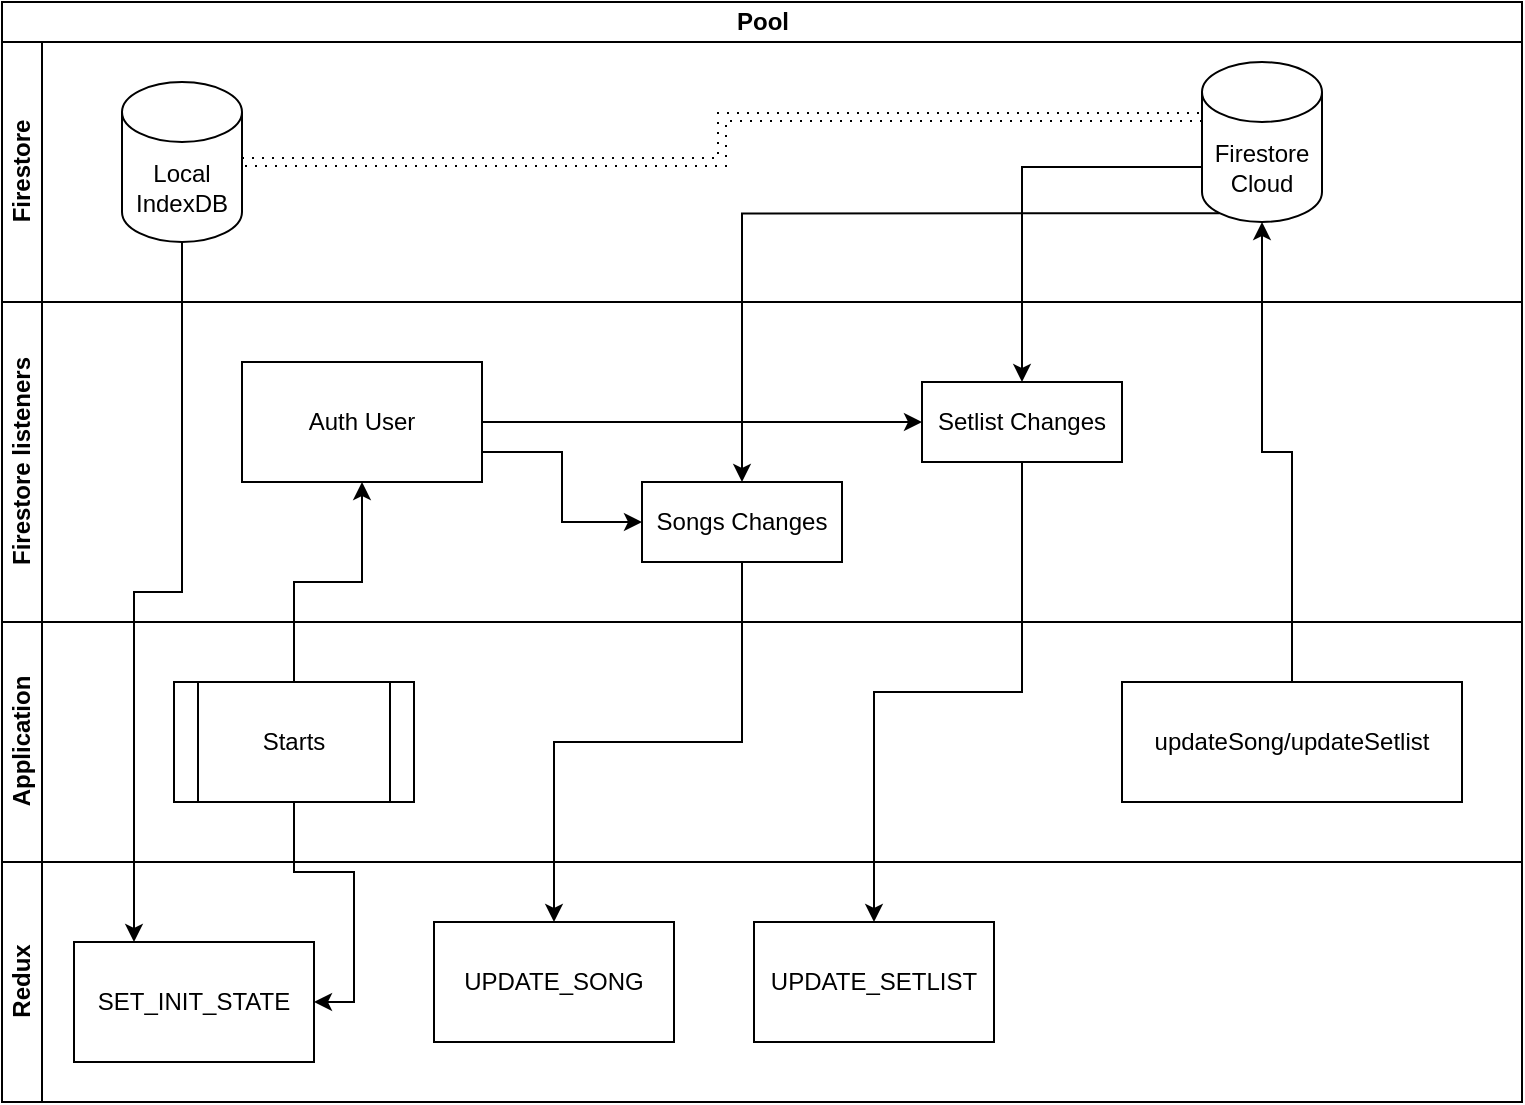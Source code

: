 <mxfile version="13.7.6" type="github">
  <diagram id="C5RBs43oDa-KdzZeNtuy" name="Page-1">
    <mxGraphModel dx="1422" dy="745" grid="1" gridSize="10" guides="1" tooltips="1" connect="1" arrows="1" fold="1" page="1" pageScale="1" pageWidth="827" pageHeight="1169" math="0" shadow="0">
      <root>
        <mxCell id="WIyWlLk6GJQsqaUBKTNV-0" />
        <mxCell id="WIyWlLk6GJQsqaUBKTNV-1" parent="WIyWlLk6GJQsqaUBKTNV-0" />
        <mxCell id="CNceloM9hNiz_6qwrB2_-0" value="Pool" style="swimlane;html=1;childLayout=stackLayout;resizeParent=1;resizeParentMax=0;horizontal=1;startSize=20;horizontalStack=0;" vertex="1" parent="WIyWlLk6GJQsqaUBKTNV-1">
          <mxGeometry x="20" y="40" width="760" height="550" as="geometry" />
        </mxCell>
        <mxCell id="CNceloM9hNiz_6qwrB2_-1" value="Firestore" style="swimlane;html=1;startSize=20;horizontal=0;" vertex="1" parent="CNceloM9hNiz_6qwrB2_-0">
          <mxGeometry y="20" width="760" height="130" as="geometry" />
        </mxCell>
        <mxCell id="CNceloM9hNiz_6qwrB2_-27" style="edgeStyle=orthogonalEdgeStyle;rounded=0;orthogonalLoop=1;jettySize=auto;html=1;exitX=1;exitY=0.5;exitDx=0;exitDy=0;exitPerimeter=0;entryX=0;entryY=0;entryDx=0;entryDy=27.5;entryPerimeter=0;dashed=1;dashPattern=1 4;shape=link;" edge="1" parent="CNceloM9hNiz_6qwrB2_-1" source="CNceloM9hNiz_6qwrB2_-5" target="CNceloM9hNiz_6qwrB2_-21">
          <mxGeometry relative="1" as="geometry" />
        </mxCell>
        <mxCell id="CNceloM9hNiz_6qwrB2_-21" value="Firestore Cloud" style="shape=cylinder3;whiteSpace=wrap;html=1;boundedLbl=1;backgroundOutline=1;size=15;" vertex="1" parent="CNceloM9hNiz_6qwrB2_-1">
          <mxGeometry x="600" y="10" width="60" height="80" as="geometry" />
        </mxCell>
        <mxCell id="CNceloM9hNiz_6qwrB2_-5" value="Local IndexDB" style="shape=cylinder3;whiteSpace=wrap;html=1;boundedLbl=1;backgroundOutline=1;size=15;" vertex="1" parent="CNceloM9hNiz_6qwrB2_-1">
          <mxGeometry x="60" y="20" width="60" height="80" as="geometry" />
        </mxCell>
        <mxCell id="CNceloM9hNiz_6qwrB2_-2" value="Firestore listeners" style="swimlane;html=1;startSize=20;horizontal=0;" vertex="1" parent="CNceloM9hNiz_6qwrB2_-0">
          <mxGeometry y="150" width="760" height="160" as="geometry" />
        </mxCell>
        <mxCell id="CNceloM9hNiz_6qwrB2_-15" style="edgeStyle=orthogonalEdgeStyle;rounded=0;orthogonalLoop=1;jettySize=auto;html=1;exitX=1;exitY=0.75;exitDx=0;exitDy=0;entryX=0;entryY=0.5;entryDx=0;entryDy=0;" edge="1" parent="CNceloM9hNiz_6qwrB2_-2" source="CNceloM9hNiz_6qwrB2_-10" target="CNceloM9hNiz_6qwrB2_-14">
          <mxGeometry relative="1" as="geometry" />
        </mxCell>
        <mxCell id="CNceloM9hNiz_6qwrB2_-13" value="" style="edgeStyle=orthogonalEdgeStyle;rounded=0;orthogonalLoop=1;jettySize=auto;html=1;" edge="1" parent="CNceloM9hNiz_6qwrB2_-2" source="CNceloM9hNiz_6qwrB2_-10" target="CNceloM9hNiz_6qwrB2_-12">
          <mxGeometry relative="1" as="geometry" />
        </mxCell>
        <mxCell id="CNceloM9hNiz_6qwrB2_-12" value="Setlist Changes" style="rounded=0;whiteSpace=wrap;html=1;" vertex="1" parent="CNceloM9hNiz_6qwrB2_-2">
          <mxGeometry x="460" y="40" width="100" height="40" as="geometry" />
        </mxCell>
        <mxCell id="CNceloM9hNiz_6qwrB2_-10" value="Auth User" style="rounded=0;whiteSpace=wrap;html=1;" vertex="1" parent="CNceloM9hNiz_6qwrB2_-2">
          <mxGeometry x="120" y="30" width="120" height="60" as="geometry" />
        </mxCell>
        <mxCell id="CNceloM9hNiz_6qwrB2_-14" value="Songs Changes" style="rounded=0;whiteSpace=wrap;html=1;" vertex="1" parent="CNceloM9hNiz_6qwrB2_-2">
          <mxGeometry x="320" y="90" width="100" height="40" as="geometry" />
        </mxCell>
        <mxCell id="CNceloM9hNiz_6qwrB2_-6" value="Application" style="swimlane;html=1;startSize=20;horizontal=0;" vertex="1" parent="CNceloM9hNiz_6qwrB2_-0">
          <mxGeometry y="310" width="760" height="120" as="geometry" />
        </mxCell>
        <mxCell id="CNceloM9hNiz_6qwrB2_-7" value="Starts" style="shape=process;whiteSpace=wrap;html=1;backgroundOutline=1;" vertex="1" parent="CNceloM9hNiz_6qwrB2_-6">
          <mxGeometry x="86" y="30" width="120" height="60" as="geometry" />
        </mxCell>
        <mxCell id="CNceloM9hNiz_6qwrB2_-20" value="updateSong/updateSetlist" style="rounded=0;whiteSpace=wrap;html=1;" vertex="1" parent="CNceloM9hNiz_6qwrB2_-6">
          <mxGeometry x="560" y="30" width="170" height="60" as="geometry" />
        </mxCell>
        <mxCell id="CNceloM9hNiz_6qwrB2_-3" value="Redux" style="swimlane;html=1;startSize=20;horizontal=0;" vertex="1" parent="CNceloM9hNiz_6qwrB2_-0">
          <mxGeometry y="430" width="760" height="120" as="geometry" />
        </mxCell>
        <mxCell id="CNceloM9hNiz_6qwrB2_-16" value="UPDATE_SONG" style="rounded=0;whiteSpace=wrap;html=1;" vertex="1" parent="CNceloM9hNiz_6qwrB2_-3">
          <mxGeometry x="216" y="30" width="120" height="60" as="geometry" />
        </mxCell>
        <mxCell id="CNceloM9hNiz_6qwrB2_-18" value="UPDATE_SETLIST" style="rounded=0;whiteSpace=wrap;html=1;" vertex="1" parent="CNceloM9hNiz_6qwrB2_-3">
          <mxGeometry x="376" y="30" width="120" height="60" as="geometry" />
        </mxCell>
        <mxCell id="CNceloM9hNiz_6qwrB2_-4" value="SET_INIT_STATE" style="rounded=0;whiteSpace=wrap;html=1;" vertex="1" parent="CNceloM9hNiz_6qwrB2_-3">
          <mxGeometry x="36" y="40" width="120" height="60" as="geometry" />
        </mxCell>
        <mxCell id="CNceloM9hNiz_6qwrB2_-8" style="edgeStyle=orthogonalEdgeStyle;rounded=0;orthogonalLoop=1;jettySize=auto;html=1;entryX=1;entryY=0.5;entryDx=0;entryDy=0;" edge="1" parent="CNceloM9hNiz_6qwrB2_-0" source="CNceloM9hNiz_6qwrB2_-7" target="CNceloM9hNiz_6qwrB2_-4">
          <mxGeometry relative="1" as="geometry" />
        </mxCell>
        <mxCell id="CNceloM9hNiz_6qwrB2_-9" style="edgeStyle=orthogonalEdgeStyle;rounded=0;orthogonalLoop=1;jettySize=auto;html=1;entryX=0.25;entryY=0;entryDx=0;entryDy=0;" edge="1" parent="CNceloM9hNiz_6qwrB2_-0" source="CNceloM9hNiz_6qwrB2_-5" target="CNceloM9hNiz_6qwrB2_-4">
          <mxGeometry relative="1" as="geometry" />
        </mxCell>
        <mxCell id="CNceloM9hNiz_6qwrB2_-11" style="edgeStyle=orthogonalEdgeStyle;rounded=0;orthogonalLoop=1;jettySize=auto;html=1;" edge="1" parent="CNceloM9hNiz_6qwrB2_-0" source="CNceloM9hNiz_6qwrB2_-7" target="CNceloM9hNiz_6qwrB2_-10">
          <mxGeometry relative="1" as="geometry" />
        </mxCell>
        <mxCell id="CNceloM9hNiz_6qwrB2_-17" style="edgeStyle=orthogonalEdgeStyle;rounded=0;orthogonalLoop=1;jettySize=auto;html=1;" edge="1" parent="CNceloM9hNiz_6qwrB2_-0" source="CNceloM9hNiz_6qwrB2_-14" target="CNceloM9hNiz_6qwrB2_-16">
          <mxGeometry relative="1" as="geometry" />
        </mxCell>
        <mxCell id="CNceloM9hNiz_6qwrB2_-19" style="edgeStyle=orthogonalEdgeStyle;rounded=0;orthogonalLoop=1;jettySize=auto;html=1;exitX=0.5;exitY=1;exitDx=0;exitDy=0;" edge="1" parent="CNceloM9hNiz_6qwrB2_-0" source="CNceloM9hNiz_6qwrB2_-12" target="CNceloM9hNiz_6qwrB2_-18">
          <mxGeometry relative="1" as="geometry" />
        </mxCell>
        <mxCell id="CNceloM9hNiz_6qwrB2_-22" style="edgeStyle=orthogonalEdgeStyle;rounded=0;orthogonalLoop=1;jettySize=auto;html=1;" edge="1" parent="CNceloM9hNiz_6qwrB2_-0" source="CNceloM9hNiz_6qwrB2_-20" target="CNceloM9hNiz_6qwrB2_-21">
          <mxGeometry relative="1" as="geometry" />
        </mxCell>
        <mxCell id="CNceloM9hNiz_6qwrB2_-24" style="edgeStyle=orthogonalEdgeStyle;rounded=0;orthogonalLoop=1;jettySize=auto;html=1;exitX=0.145;exitY=1;exitDx=0;exitDy=-4.35;exitPerimeter=0;" edge="1" parent="CNceloM9hNiz_6qwrB2_-0" source="CNceloM9hNiz_6qwrB2_-21" target="CNceloM9hNiz_6qwrB2_-14">
          <mxGeometry relative="1" as="geometry" />
        </mxCell>
        <mxCell id="CNceloM9hNiz_6qwrB2_-25" style="edgeStyle=orthogonalEdgeStyle;rounded=0;orthogonalLoop=1;jettySize=auto;html=1;exitX=0;exitY=0;exitDx=0;exitDy=52.5;exitPerimeter=0;" edge="1" parent="CNceloM9hNiz_6qwrB2_-0" source="CNceloM9hNiz_6qwrB2_-21" target="CNceloM9hNiz_6qwrB2_-12">
          <mxGeometry relative="1" as="geometry" />
        </mxCell>
      </root>
    </mxGraphModel>
  </diagram>
</mxfile>
